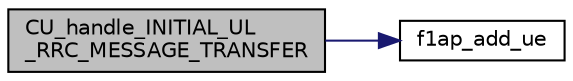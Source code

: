 digraph "CU_handle_INITIAL_UL_RRC_MESSAGE_TRANSFER"
{
 // LATEX_PDF_SIZE
  edge [fontname="Helvetica",fontsize="10",labelfontname="Helvetica",labelfontsize="10"];
  node [fontname="Helvetica",fontsize="10",shape=record];
  rankdir="LR";
  Node1 [label="CU_handle_INITIAL_UL\l_RRC_MESSAGE_TRANSFER",height=0.2,width=0.4,color="black", fillcolor="grey75", style="filled", fontcolor="black",tooltip=" "];
  Node1 -> Node2 [color="midnightblue",fontsize="10",style="solid",fontname="Helvetica"];
  Node2 [label="f1ap_add_ue",height=0.2,width=0.4,color="black", fillcolor="white", style="filled",URL="$f1ap__common_8c.html#a9191a13911f7bca2beb79cf41826ab9e",tooltip=" "];
}

